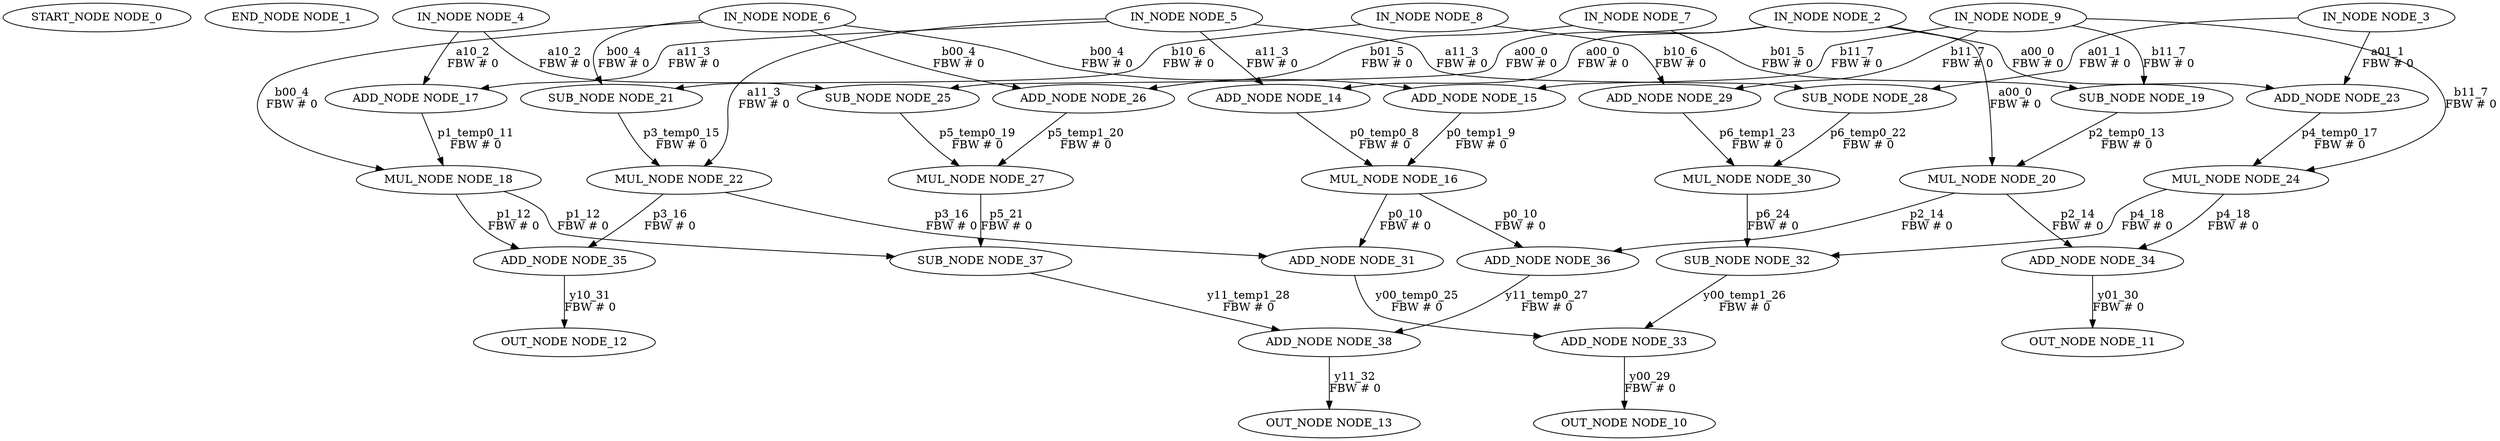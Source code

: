 digraph G {
NODE_0 [ label = "START_NODE NODE_0"];
NODE_1 [ label = "END_NODE NODE_1"];
NODE_2 [ label = "IN_NODE NODE_2"];
NODE_3 [ label = "IN_NODE NODE_3"];
NODE_4 [ label = "IN_NODE NODE_4"];
NODE_5 [ label = "IN_NODE NODE_5"];
NODE_6 [ label = "IN_NODE NODE_6"];
NODE_7 [ label = "IN_NODE NODE_7"];
NODE_8 [ label = "IN_NODE NODE_8"];
NODE_9 [ label = "IN_NODE NODE_9"];
NODE_10 [ label = "OUT_NODE NODE_10"];
NODE_33->NODE_10 [ label = "y00_29\nFBW # 0"];
NODE_11 [ label = "OUT_NODE NODE_11"];
NODE_34->NODE_11 [ label = "y01_30\nFBW # 0"];
NODE_12 [ label = "OUT_NODE NODE_12"];
NODE_35->NODE_12 [ label = "y10_31\nFBW # 0"];
NODE_13 [ label = "OUT_NODE NODE_13"];
NODE_38->NODE_13 [ label = "y11_32\nFBW # 0"];
NODE_14 [ label = "ADD_NODE NODE_14"];
NODE_2->NODE_14 [ label = "a00_0\nFBW # 0"];
NODE_5->NODE_14 [ label = "a11_3\nFBW # 0"];
NODE_15 [ label = "ADD_NODE NODE_15"];
NODE_6->NODE_15 [ label = "b00_4\nFBW # 0"];
NODE_9->NODE_15 [ label = "b11_7\nFBW # 0"];
NODE_16 [ label = "MUL_NODE NODE_16"];
NODE_14->NODE_16 [ label = "p0_temp0_8\nFBW # 0"];
NODE_15->NODE_16 [ label = "p0_temp1_9\nFBW # 0"];
NODE_17 [ label = "ADD_NODE NODE_17"];
NODE_4->NODE_17 [ label = "a10_2\nFBW # 0"];
NODE_5->NODE_17 [ label = "a11_3\nFBW # 0"];
NODE_18 [ label = "MUL_NODE NODE_18"];
NODE_17->NODE_18 [ label = "p1_temp0_11\nFBW # 0"];
NODE_6->NODE_18 [ label = "b00_4\nFBW # 0"];
NODE_19 [ label = "SUB_NODE NODE_19"];
NODE_7->NODE_19 [ label = "b01_5\nFBW # 0"];
NODE_9->NODE_19 [ label = "b11_7\nFBW # 0"];
NODE_20 [ label = "MUL_NODE NODE_20"];
NODE_19->NODE_20 [ label = "p2_temp0_13\nFBW # 0"];
NODE_2->NODE_20 [ label = "a00_0\nFBW # 0"];
NODE_21 [ label = "SUB_NODE NODE_21"];
NODE_8->NODE_21 [ label = "b10_6\nFBW # 0"];
NODE_6->NODE_21 [ label = "b00_4\nFBW # 0"];
NODE_22 [ label = "MUL_NODE NODE_22"];
NODE_21->NODE_22 [ label = "p3_temp0_15\nFBW # 0"];
NODE_5->NODE_22 [ label = "a11_3\nFBW # 0"];
NODE_23 [ label = "ADD_NODE NODE_23"];
NODE_2->NODE_23 [ label = "a00_0\nFBW # 0"];
NODE_3->NODE_23 [ label = "a01_1\nFBW # 0"];
NODE_24 [ label = "MUL_NODE NODE_24"];
NODE_23->NODE_24 [ label = "p4_temp0_17\nFBW # 0"];
NODE_9->NODE_24 [ label = "b11_7\nFBW # 0"];
NODE_25 [ label = "SUB_NODE NODE_25"];
NODE_4->NODE_25 [ label = "a10_2\nFBW # 0"];
NODE_2->NODE_25 [ label = "a00_0\nFBW # 0"];
NODE_26 [ label = "ADD_NODE NODE_26"];
NODE_6->NODE_26 [ label = "b00_4\nFBW # 0"];
NODE_7->NODE_26 [ label = "b01_5\nFBW # 0"];
NODE_27 [ label = "MUL_NODE NODE_27"];
NODE_25->NODE_27 [ label = "p5_temp0_19\nFBW # 0"];
NODE_26->NODE_27 [ label = "p5_temp1_20\nFBW # 0"];
NODE_28 [ label = "SUB_NODE NODE_28"];
NODE_3->NODE_28 [ label = "a01_1\nFBW # 0"];
NODE_5->NODE_28 [ label = "a11_3\nFBW # 0"];
NODE_29 [ label = "ADD_NODE NODE_29"];
NODE_8->NODE_29 [ label = "b10_6\nFBW # 0"];
NODE_9->NODE_29 [ label = "b11_7\nFBW # 0"];
NODE_30 [ label = "MUL_NODE NODE_30"];
NODE_28->NODE_30 [ label = "p6_temp0_22\nFBW # 0"];
NODE_29->NODE_30 [ label = "p6_temp1_23\nFBW # 0"];
NODE_31 [ label = "ADD_NODE NODE_31"];
NODE_16->NODE_31 [ label = "p0_10\nFBW # 0"];
NODE_22->NODE_31 [ label = "p3_16\nFBW # 0"];
NODE_32 [ label = "SUB_NODE NODE_32"];
NODE_30->NODE_32 [ label = "p6_24\nFBW # 0"];
NODE_24->NODE_32 [ label = "p4_18\nFBW # 0"];
NODE_33 [ label = "ADD_NODE NODE_33"];
NODE_31->NODE_33 [ label = "y00_temp0_25\nFBW # 0"];
NODE_32->NODE_33 [ label = "y00_temp1_26\nFBW # 0"];
NODE_34 [ label = "ADD_NODE NODE_34"];
NODE_20->NODE_34 [ label = "p2_14\nFBW # 0"];
NODE_24->NODE_34 [ label = "p4_18\nFBW # 0"];
NODE_35 [ label = "ADD_NODE NODE_35"];
NODE_18->NODE_35 [ label = "p1_12\nFBW # 0"];
NODE_22->NODE_35 [ label = "p3_16\nFBW # 0"];
NODE_36 [ label = "ADD_NODE NODE_36"];
NODE_16->NODE_36 [ label = "p0_10\nFBW # 0"];
NODE_20->NODE_36 [ label = "p2_14\nFBW # 0"];
NODE_37 [ label = "SUB_NODE NODE_37"];
NODE_27->NODE_37 [ label = "p5_21\nFBW # 0"];
NODE_18->NODE_37 [ label = "p1_12\nFBW # 0"];
NODE_38 [ label = "ADD_NODE NODE_38"];
NODE_36->NODE_38 [ label = "y11_temp0_27\nFBW # 0"];
NODE_37->NODE_38 [ label = "y11_temp1_28\nFBW # 0"];
}
